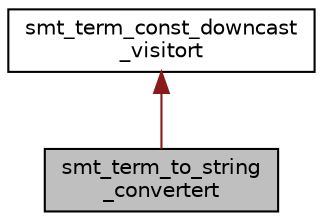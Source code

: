digraph "smt_term_to_string_convertert"
{
 // LATEX_PDF_SIZE
  bgcolor="transparent";
  edge [fontname="Helvetica",fontsize="10",labelfontname="Helvetica",labelfontsize="10"];
  node [fontname="Helvetica",fontsize="10",shape=record];
  Node1 [label="smt_term_to_string\l_convertert",height=0.2,width=0.4,color="black", fillcolor="grey75", style="filled", fontcolor="black",tooltip=" "];
  Node2 -> Node1 [dir="back",color="firebrick4",fontsize="10",style="solid",fontname="Helvetica"];
  Node2 [label="smt_term_const_downcast\l_visitort",height=0.2,width=0.4,color="black",URL="$classsmt__term__const__downcast__visitort.html",tooltip=" "];
}
